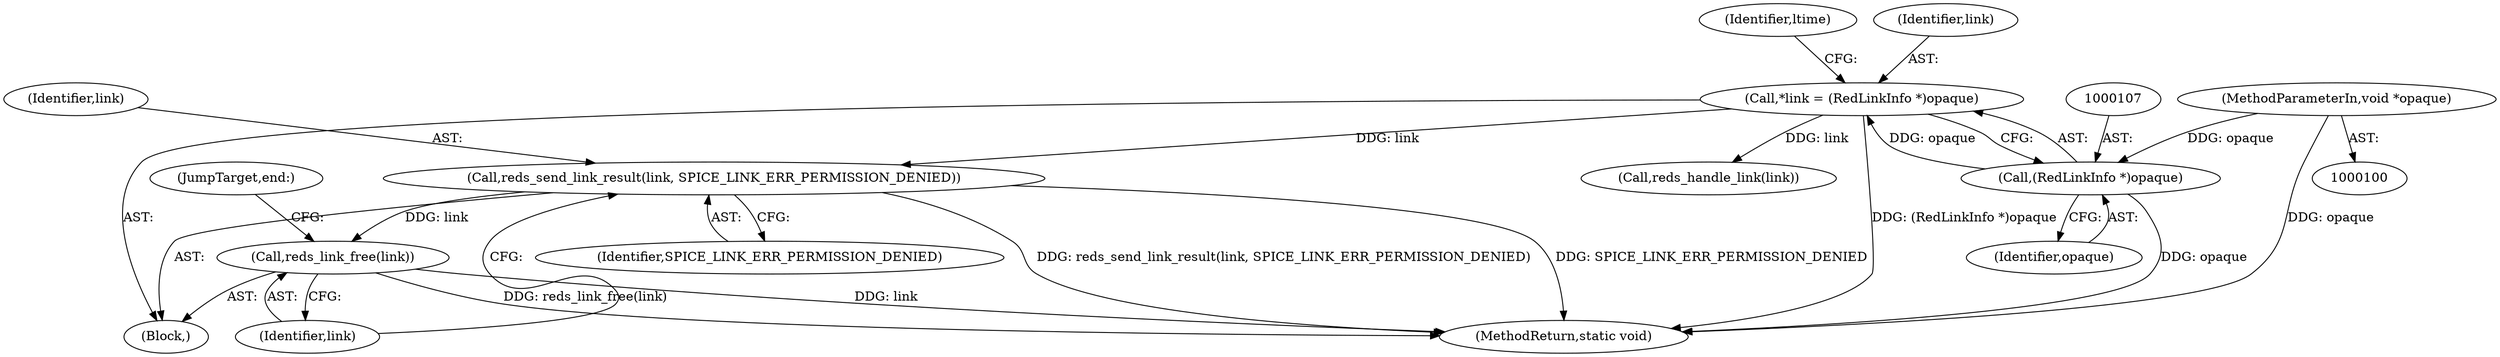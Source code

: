 digraph "0_spice_8af619009660b24e0b41ad26b30289eea288fcc2@API" {
"1000238" [label="(Call,reds_send_link_result(link, SPICE_LINK_ERR_PERMISSION_DENIED))"];
"1000104" [label="(Call,*link = (RedLinkInfo *)opaque)"];
"1000106" [label="(Call,(RedLinkInfo *)opaque)"];
"1000101" [label="(MethodParameterIn,void *opaque)"];
"1000241" [label="(Call,reds_link_free(link))"];
"1000238" [label="(Call,reds_send_link_result(link, SPICE_LINK_ERR_PERMISSION_DENIED))"];
"1000240" [label="(Identifier,SPICE_LINK_ERR_PERMISSION_DENIED)"];
"1000242" [label="(Identifier,link)"];
"1000104" [label="(Call,*link = (RedLinkInfo *)opaque)"];
"1000114" [label="(Identifier,ltime)"];
"1000234" [label="(Call,reds_handle_link(link))"];
"1000105" [label="(Identifier,link)"];
"1000243" [label="(JumpTarget,end:)"];
"1000246" [label="(MethodReturn,static void)"];
"1000106" [label="(Call,(RedLinkInfo *)opaque)"];
"1000102" [label="(Block,)"];
"1000101" [label="(MethodParameterIn,void *opaque)"];
"1000239" [label="(Identifier,link)"];
"1000241" [label="(Call,reds_link_free(link))"];
"1000108" [label="(Identifier,opaque)"];
"1000238" -> "1000102"  [label="AST: "];
"1000238" -> "1000240"  [label="CFG: "];
"1000239" -> "1000238"  [label="AST: "];
"1000240" -> "1000238"  [label="AST: "];
"1000242" -> "1000238"  [label="CFG: "];
"1000238" -> "1000246"  [label="DDG: SPICE_LINK_ERR_PERMISSION_DENIED"];
"1000238" -> "1000246"  [label="DDG: reds_send_link_result(link, SPICE_LINK_ERR_PERMISSION_DENIED)"];
"1000104" -> "1000238"  [label="DDG: link"];
"1000238" -> "1000241"  [label="DDG: link"];
"1000104" -> "1000102"  [label="AST: "];
"1000104" -> "1000106"  [label="CFG: "];
"1000105" -> "1000104"  [label="AST: "];
"1000106" -> "1000104"  [label="AST: "];
"1000114" -> "1000104"  [label="CFG: "];
"1000104" -> "1000246"  [label="DDG: (RedLinkInfo *)opaque"];
"1000106" -> "1000104"  [label="DDG: opaque"];
"1000104" -> "1000234"  [label="DDG: link"];
"1000106" -> "1000108"  [label="CFG: "];
"1000107" -> "1000106"  [label="AST: "];
"1000108" -> "1000106"  [label="AST: "];
"1000106" -> "1000246"  [label="DDG: opaque"];
"1000101" -> "1000106"  [label="DDG: opaque"];
"1000101" -> "1000100"  [label="AST: "];
"1000101" -> "1000246"  [label="DDG: opaque"];
"1000241" -> "1000102"  [label="AST: "];
"1000241" -> "1000242"  [label="CFG: "];
"1000242" -> "1000241"  [label="AST: "];
"1000243" -> "1000241"  [label="CFG: "];
"1000241" -> "1000246"  [label="DDG: link"];
"1000241" -> "1000246"  [label="DDG: reds_link_free(link)"];
}
